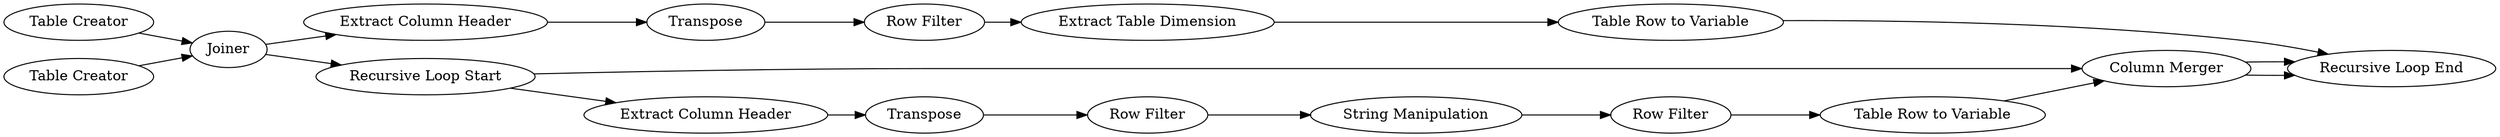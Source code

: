 digraph {
	177 [label=Joiner]
	188 [label="Extract Column Header"]
	189 [label="Row Filter"]
	190 [label=Transpose]
	196 [label="Column Merger"]
	197 [label="Recursive Loop End"]
	198 [label="Recursive Loop Start"]
	199 [label="Extract Column Header"]
	200 [label=Transpose]
	201 [label="Row Filter"]
	202 [label="String Manipulation"]
	203 [label="Row Filter"]
	204 [label="Table Row to Variable"]
	205 [label="Extract Table Dimension"]
	206 [label="Table Row to Variable"]
	208 [label="Table Creator"]
	209 [label="Table Creator"]
	177 -> 188
	177 -> 198
	188 -> 190
	189 -> 205
	190 -> 189
	196 -> 197
	196 -> 197
	198 -> 199
	198 -> 196
	199 -> 200
	200 -> 201
	201 -> 202
	202 -> 203
	203 -> 204
	204 -> 196
	205 -> 206
	206 -> 197
	208 -> 177
	209 -> 177
	rankdir=LR
}
